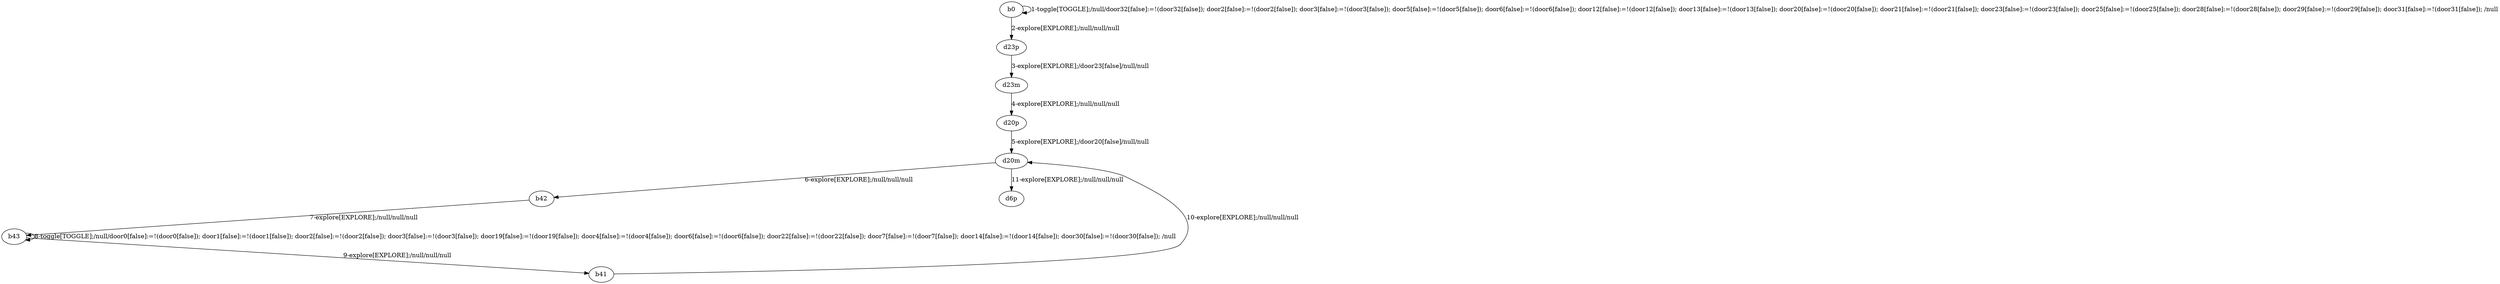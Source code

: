 # Total number of goals covered by this test: 4
# b43 --> b43
# b41 --> d20m
# b42 --> b43
# b43 --> b41

digraph g {
"b0" -> "b0" [label = "1-toggle[TOGGLE];/null/door32[false]:=!(door32[false]); door2[false]:=!(door2[false]); door3[false]:=!(door3[false]); door5[false]:=!(door5[false]); door6[false]:=!(door6[false]); door12[false]:=!(door12[false]); door13[false]:=!(door13[false]); door20[false]:=!(door20[false]); door21[false]:=!(door21[false]); door23[false]:=!(door23[false]); door25[false]:=!(door25[false]); door28[false]:=!(door28[false]); door29[false]:=!(door29[false]); door31[false]:=!(door31[false]); /null"];
"b0" -> "d23p" [label = "2-explore[EXPLORE];/null/null/null"];
"d23p" -> "d23m" [label = "3-explore[EXPLORE];/door23[false]/null/null"];
"d23m" -> "d20p" [label = "4-explore[EXPLORE];/null/null/null"];
"d20p" -> "d20m" [label = "5-explore[EXPLORE];/door20[false]/null/null"];
"d20m" -> "b42" [label = "6-explore[EXPLORE];/null/null/null"];
"b42" -> "b43" [label = "7-explore[EXPLORE];/null/null/null"];
"b43" -> "b43" [label = "8-toggle[TOGGLE];/null/door0[false]:=!(door0[false]); door1[false]:=!(door1[false]); door2[false]:=!(door2[false]); door3[false]:=!(door3[false]); door19[false]:=!(door19[false]); door4[false]:=!(door4[false]); door6[false]:=!(door6[false]); door22[false]:=!(door22[false]); door7[false]:=!(door7[false]); door14[false]:=!(door14[false]); door30[false]:=!(door30[false]); /null"];
"b43" -> "b41" [label = "9-explore[EXPLORE];/null/null/null"];
"b41" -> "d20m" [label = "10-explore[EXPLORE];/null/null/null"];
"d20m" -> "d6p" [label = "11-explore[EXPLORE];/null/null/null"];
}